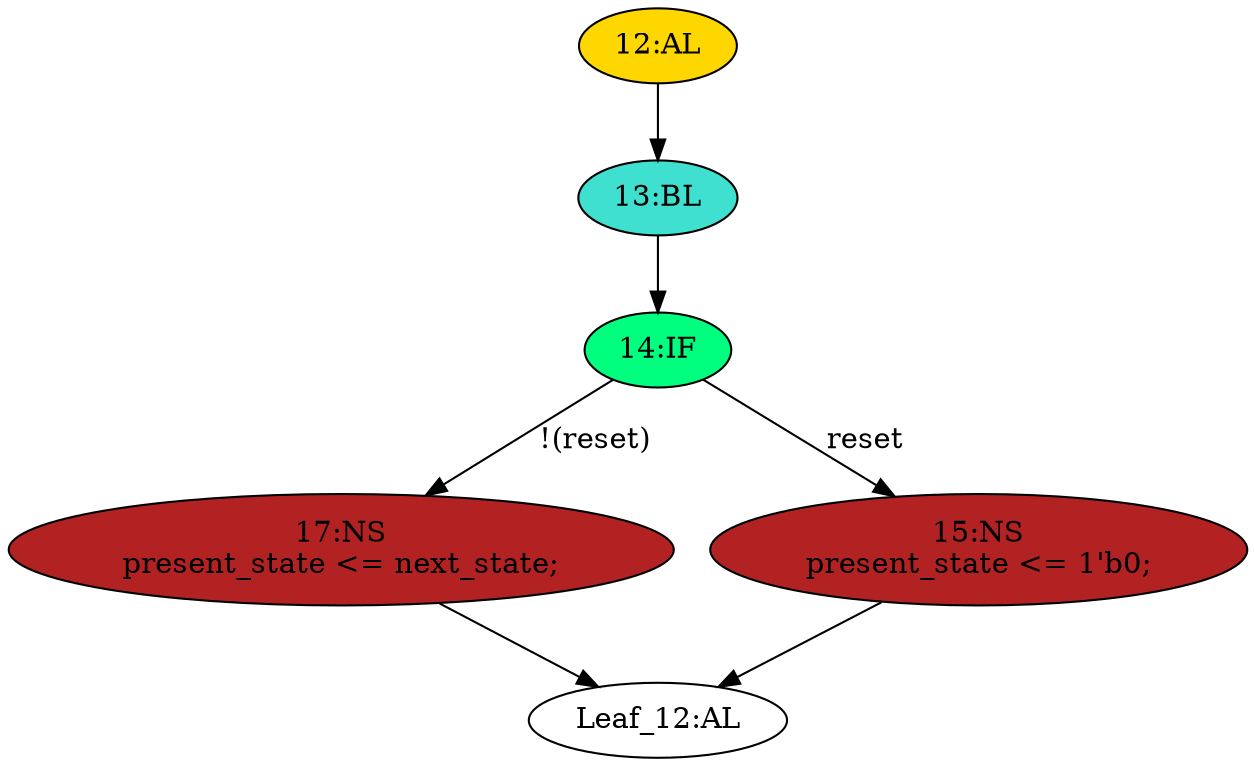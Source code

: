 strict digraph "" {
	node [label="\N"];
	"13:BL"	[ast="<pyverilog.vparser.ast.Block object at 0x7fa543a99c10>",
		fillcolor=turquoise,
		label="13:BL",
		statements="[]",
		style=filled,
		typ=Block];
	"14:IF"	[ast="<pyverilog.vparser.ast.IfStatement object at 0x7fa543a99d50>",
		fillcolor=springgreen,
		label="14:IF",
		statements="[]",
		style=filled,
		typ=IfStatement];
	"13:BL" -> "14:IF"	[cond="[]",
		lineno=None];
	"17:NS"	[ast="<pyverilog.vparser.ast.NonblockingSubstitution object at 0x7fa543a99dd0>",
		fillcolor=firebrick,
		label="17:NS
present_state <= next_state;",
		statements="[<pyverilog.vparser.ast.NonblockingSubstitution object at 0x7fa543a99dd0>]",
		style=filled,
		typ=NonblockingSubstitution];
	"14:IF" -> "17:NS"	[cond="['reset']",
		label="!(reset)",
		lineno=14];
	"15:NS"	[ast="<pyverilog.vparser.ast.NonblockingSubstitution object at 0x7fa543a99fd0>",
		fillcolor=firebrick,
		label="15:NS
present_state <= 1'b0;",
		statements="[<pyverilog.vparser.ast.NonblockingSubstitution object at 0x7fa543a99fd0>]",
		style=filled,
		typ=NonblockingSubstitution];
	"14:IF" -> "15:NS"	[cond="['reset']",
		label=reset,
		lineno=14];
	"Leaf_12:AL"	[def_var="['present_state']",
		label="Leaf_12:AL"];
	"17:NS" -> "Leaf_12:AL"	[cond="[]",
		lineno=None];
	"15:NS" -> "Leaf_12:AL"	[cond="[]",
		lineno=None];
	"12:AL"	[ast="<pyverilog.vparser.ast.Always object at 0x7fa543ab4210>",
		clk_sens=True,
		fillcolor=gold,
		label="12:AL",
		sens="['clk']",
		statements="[]",
		style=filled,
		typ=Always,
		use_var="['reset', 'next_state']"];
	"12:AL" -> "13:BL"	[cond="[]",
		lineno=None];
}
